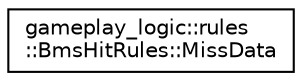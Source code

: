 digraph "Graphical Class Hierarchy"
{
 // LATEX_PDF_SIZE
  edge [fontname="Helvetica",fontsize="10",labelfontname="Helvetica",labelfontsize="10"];
  node [fontname="Helvetica",fontsize="10",shape=record];
  rankdir="LR";
  Node0 [label="gameplay_logic::rules\l::BmsHitRules::MissData",height=0.2,width=0.4,color="black", fillcolor="white", style="filled",URL="$structgameplay__logic_1_1rules_1_1BmsHitRules_1_1MissData.html",tooltip=" "];
}
